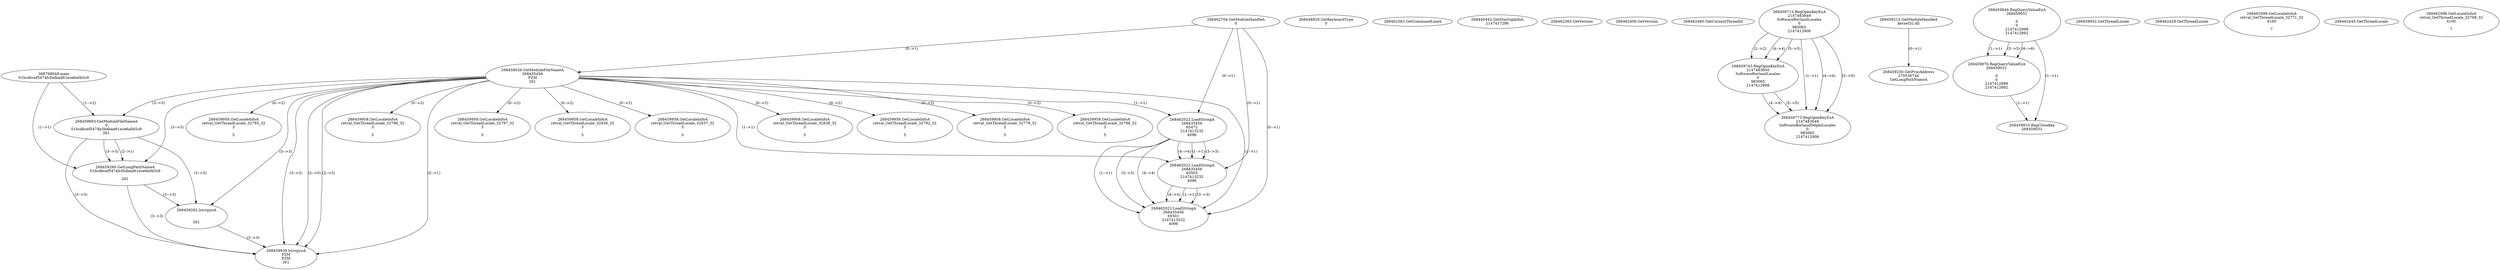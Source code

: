 // Global SCDG with merge call
digraph {
	0 [label="268798648.main
01bcdbcef5474b3bdbad61ece6a0b5c9"]
	1 [label="268462704.GetModuleHandleA
0"]
	2 [label="268448929.GetKeyboardType
0"]
	3 [label="268462363.GetCommandLineA
"]
	4 [label="268440442.GetStartupInfoA
2147417296"]
	5 [label="268462383.GetVersion
"]
	6 [label="268462400.GetVersion
"]
	7 [label="268462460.GetCurrentThreadId
"]
	8 [label="268459026.GetModuleFileNameA
268435456
PZM
261"]
	1 -> 8 [label="(0-->1)"]
	9 [label="268459683.GetModuleFileNameA
0
01bcdbcef5474b3bdbad61ece6a0b5c9
261"]
	0 -> 9 [label="(1-->2)"]
	8 -> 9 [label="(3-->3)"]
	10 [label="268459713.RegOpenKeyExA
2147483649
Software\Borland\Locales
0
983065
2147412908"]
	11 [label="268459213.GetModuleHandleA
kernel32.dll"]
	12 [label="268459230.GetProcAddress
270536744
GetLongPathNameA"]
	11 -> 12 [label="(0-->1)"]
	13 [label="268459260.GetLongPathNameA
01bcdbcef5474b3bdbad61ece6a0b5c9

261"]
	0 -> 13 [label="(1-->1)"]
	9 -> 13 [label="(2-->1)"]
	8 -> 13 [label="(3-->3)"]
	9 -> 13 [label="(3-->3)"]
	14 [label="268459282.lstrcpynA


261"]
	8 -> 14 [label="(3-->3)"]
	9 -> 14 [label="(3-->3)"]
	13 -> 14 [label="(3-->3)"]
	15 [label="268459846.RegQueryValueExA
268459031

0
0
2147412898
2147412892"]
	16 [label="268459876.RegQueryValueExA
268459031

0
0
2147412898
2147412892"]
	15 -> 16 [label="(1-->1)"]
	15 -> 16 [label="(5-->5)"]
	15 -> 16 [label="(6-->6)"]
	17 [label="268459910.RegCloseKey
268459031"]
	15 -> 17 [label="(1-->1)"]
	16 -> 17 [label="(1-->1)"]
	18 [label="268459939.lstrcpynA
PZM
PZM
261"]
	8 -> 18 [label="(2-->1)"]
	8 -> 18 [label="(2-->2)"]
	8 -> 18 [label="(3-->3)"]
	9 -> 18 [label="(3-->3)"]
	13 -> 18 [label="(3-->3)"]
	14 -> 18 [label="(3-->3)"]
	8 -> 18 [label="(2-->0)"]
	19 [label="268459952.GetThreadLocale
"]
	20 [label="268459958.GetLocaleInfoA
retval_GetThreadLocale_32796_32
3

5"]
	8 -> 20 [label="(0-->2)"]
	21 [label="268462022.LoadStringA
268435456
65472
2147413232
4096"]
	1 -> 21 [label="(0-->1)"]
	8 -> 21 [label="(1-->1)"]
	22 [label="268462022.LoadStringA
268435456
65503
2147413232
4096"]
	1 -> 22 [label="(0-->1)"]
	8 -> 22 [label="(1-->1)"]
	21 -> 22 [label="(1-->1)"]
	21 -> 22 [label="(3-->3)"]
	21 -> 22 [label="(4-->4)"]
	23 [label="268459743.RegOpenKeyExA
2147483650
Software\Borland\Locales
0
983065
2147412908"]
	10 -> 23 [label="(2-->2)"]
	10 -> 23 [label="(4-->4)"]
	10 -> 23 [label="(5-->5)"]
	24 [label="268459958.GetLocaleInfoA
retval_GetThreadLocale_32797_32
3

5"]
	8 -> 24 [label="(0-->2)"]
	25 [label="268462428.GetThreadLocale
"]
	26 [label="268462098.GetLocaleInfoA
retval_GetThreadLocale_32771_32
4100

7"]
	27 [label="268459958.GetLocaleInfoA
retval_GetThreadLocale_32836_32
3

5"]
	8 -> 27 [label="(0-->2)"]
	28 [label="268462445.GetThreadLocale
"]
	29 [label="268462098.GetLocaleInfoA
retval_GetThreadLocale_32768_32
4100

7"]
	30 [label="268459958.GetLocaleInfoA
retval_GetThreadLocale_32837_32
3

5"]
	8 -> 30 [label="(0-->2)"]
	31 [label="268459958.GetLocaleInfoA
retval_GetThreadLocale_32838_32
3

5"]
	8 -> 31 [label="(0-->2)"]
	32 [label="268459958.GetLocaleInfoA
retval_GetThreadLocale_32792_32
3

5"]
	8 -> 32 [label="(0-->2)"]
	33 [label="268462022.LoadStringA
268435456
65501
2147413232
4096"]
	1 -> 33 [label="(0-->1)"]
	8 -> 33 [label="(1-->1)"]
	21 -> 33 [label="(1-->1)"]
	22 -> 33 [label="(1-->1)"]
	21 -> 33 [label="(3-->3)"]
	22 -> 33 [label="(3-->3)"]
	21 -> 33 [label="(4-->4)"]
	22 -> 33 [label="(4-->4)"]
	34 [label="268459773.RegOpenKeyExA
2147483649
Software\Borland\Delphi\Locales
0
983065
2147412908"]
	10 -> 34 [label="(1-->1)"]
	10 -> 34 [label="(4-->4)"]
	23 -> 34 [label="(4-->4)"]
	10 -> 34 [label="(5-->5)"]
	23 -> 34 [label="(5-->5)"]
	35 [label="268459958.GetLocaleInfoA
retval_GetThreadLocale_32778_32
3

5"]
	8 -> 35 [label="(0-->2)"]
	36 [label="268459958.GetLocaleInfoA
retval_GetThreadLocale_32788_32
3

5"]
	8 -> 36 [label="(0-->2)"]
	37 [label="268459958.GetLocaleInfoA
retval_GetThreadLocale_32793_32
3

5"]
	8 -> 37 [label="(0-->2)"]
}
